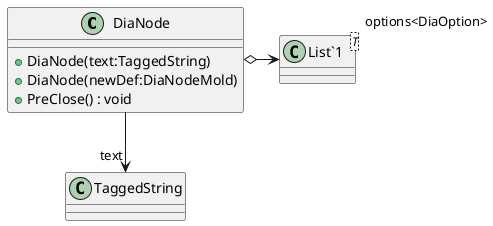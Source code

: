 @startuml
class DiaNode {
    + DiaNode(text:TaggedString)
    + DiaNode(newDef:DiaNodeMold)
    + PreClose() : void
}
class "List`1"<T> {
}
DiaNode --> "text" TaggedString
DiaNode o-> "options<DiaOption>" "List`1"
@enduml
